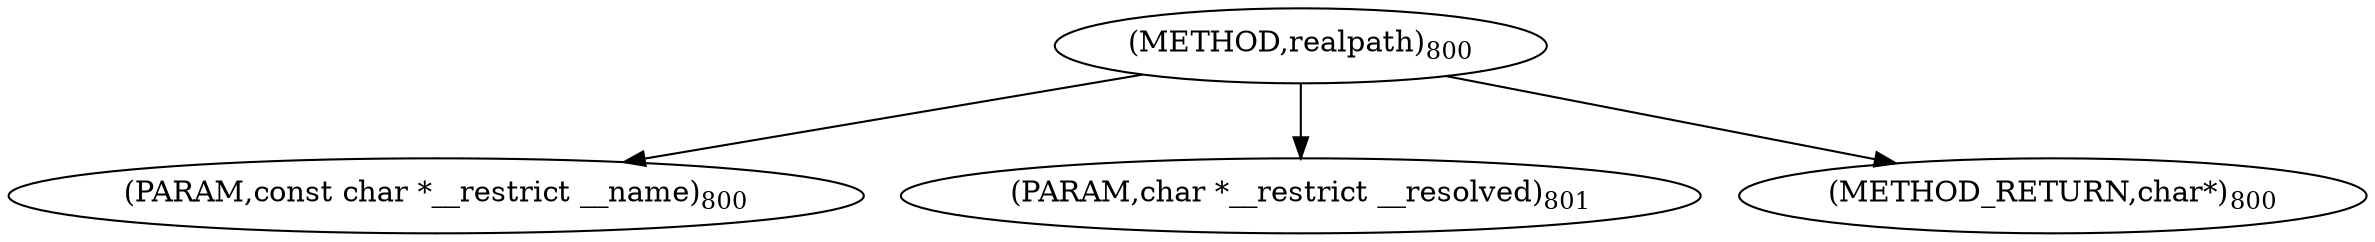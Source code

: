 digraph "realpath" {  
"33346" [label = <(METHOD,realpath)<SUB>800</SUB>> ]
"33347" [label = <(PARAM,const char *__restrict __name)<SUB>800</SUB>> ]
"33348" [label = <(PARAM,char *__restrict __resolved)<SUB>801</SUB>> ]
"33349" [label = <(METHOD_RETURN,char*)<SUB>800</SUB>> ]
  "33346" -> "33347" 
  "33346" -> "33348" 
  "33346" -> "33349" 
}

